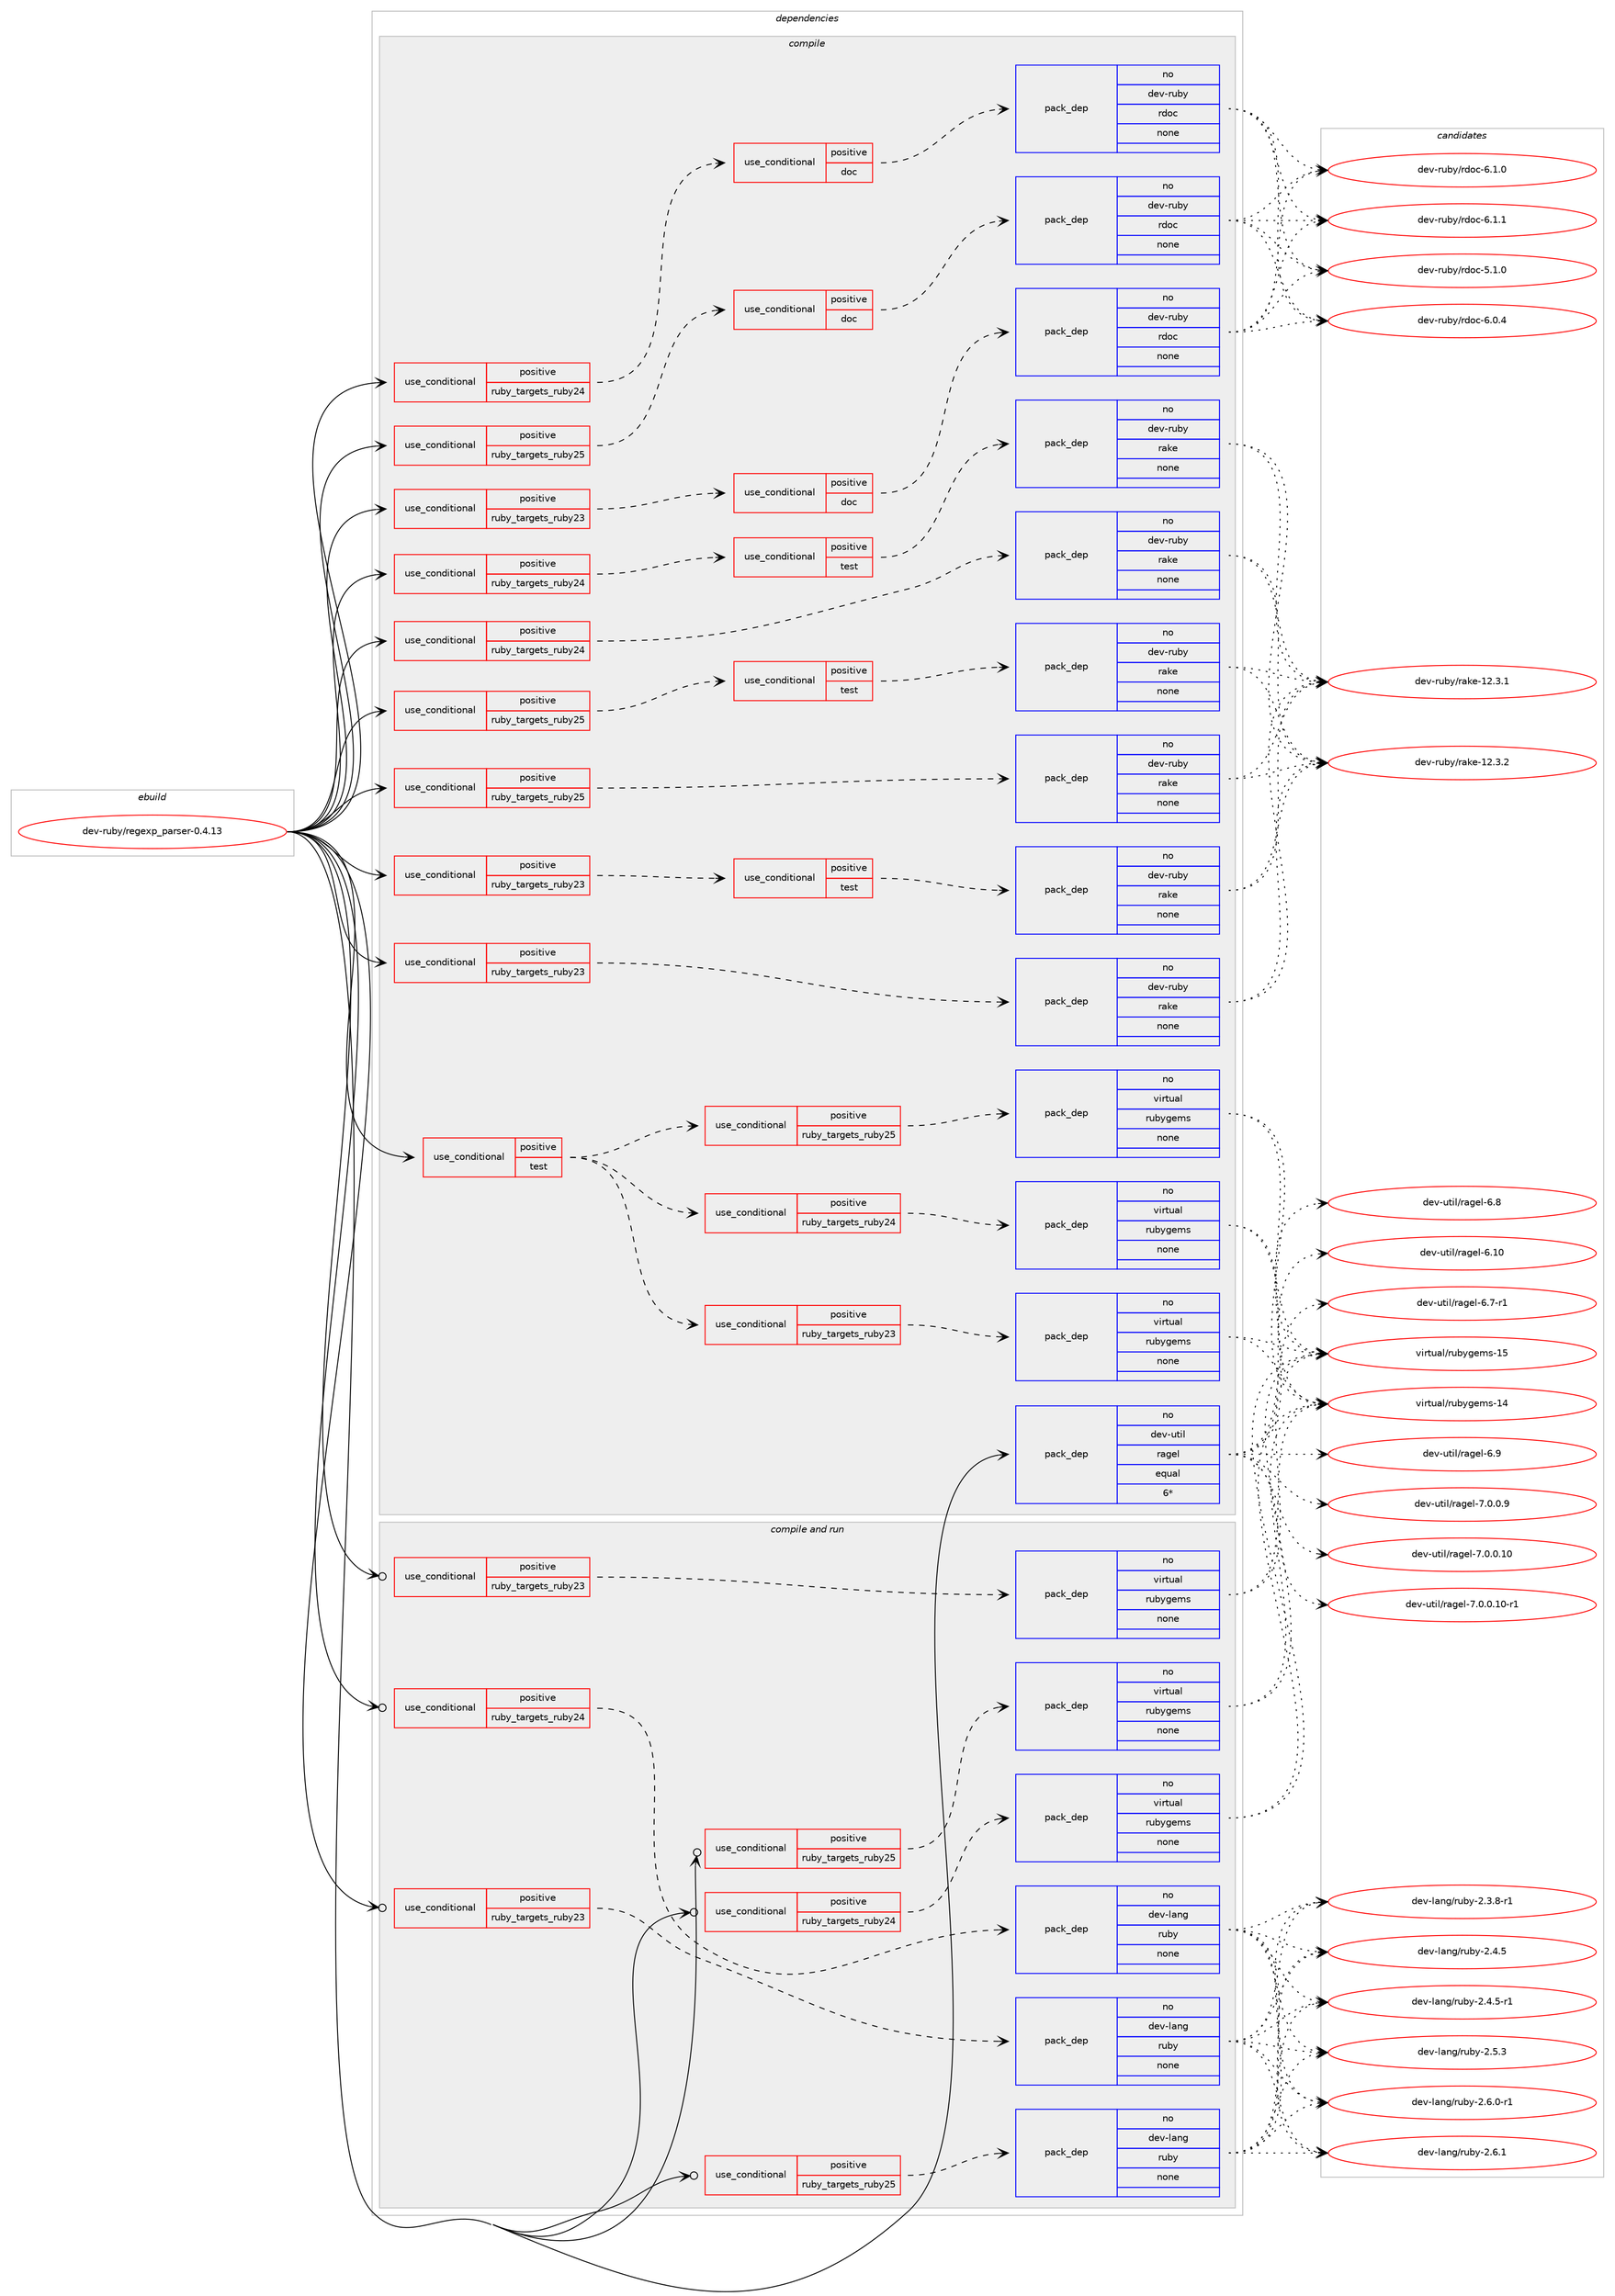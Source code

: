 digraph prolog {

# *************
# Graph options
# *************

newrank=true;
concentrate=true;
compound=true;
graph [rankdir=LR,fontname=Helvetica,fontsize=10,ranksep=1.5];#, ranksep=2.5, nodesep=0.2];
edge  [arrowhead=vee];
node  [fontname=Helvetica,fontsize=10];

# **********
# The ebuild
# **********

subgraph cluster_leftcol {
color=gray;
rank=same;
label=<<i>ebuild</i>>;
id [label="dev-ruby/regexp_parser-0.4.13", color=red, width=4, href="../dev-ruby/regexp_parser-0.4.13.svg"];
}

# ****************
# The dependencies
# ****************

subgraph cluster_midcol {
color=gray;
label=<<i>dependencies</i>>;
subgraph cluster_compile {
fillcolor="#eeeeee";
style=filled;
label=<<i>compile</i>>;
subgraph cond412459 {
dependency1517490 [label=<<TABLE BORDER="0" CELLBORDER="1" CELLSPACING="0" CELLPADDING="4"><TR><TD ROWSPAN="3" CELLPADDING="10">use_conditional</TD></TR><TR><TD>positive</TD></TR><TR><TD>ruby_targets_ruby23</TD></TR></TABLE>>, shape=none, color=red];
subgraph cond412460 {
dependency1517491 [label=<<TABLE BORDER="0" CELLBORDER="1" CELLSPACING="0" CELLPADDING="4"><TR><TD ROWSPAN="3" CELLPADDING="10">use_conditional</TD></TR><TR><TD>positive</TD></TR><TR><TD>doc</TD></TR></TABLE>>, shape=none, color=red];
subgraph pack1081525 {
dependency1517492 [label=<<TABLE BORDER="0" CELLBORDER="1" CELLSPACING="0" CELLPADDING="4" WIDTH="220"><TR><TD ROWSPAN="6" CELLPADDING="30">pack_dep</TD></TR><TR><TD WIDTH="110">no</TD></TR><TR><TD>dev-ruby</TD></TR><TR><TD>rdoc</TD></TR><TR><TD>none</TD></TR><TR><TD></TD></TR></TABLE>>, shape=none, color=blue];
}
dependency1517491:e -> dependency1517492:w [weight=20,style="dashed",arrowhead="vee"];
}
dependency1517490:e -> dependency1517491:w [weight=20,style="dashed",arrowhead="vee"];
}
id:e -> dependency1517490:w [weight=20,style="solid",arrowhead="vee"];
subgraph cond412461 {
dependency1517493 [label=<<TABLE BORDER="0" CELLBORDER="1" CELLSPACING="0" CELLPADDING="4"><TR><TD ROWSPAN="3" CELLPADDING="10">use_conditional</TD></TR><TR><TD>positive</TD></TR><TR><TD>ruby_targets_ruby23</TD></TR></TABLE>>, shape=none, color=red];
subgraph cond412462 {
dependency1517494 [label=<<TABLE BORDER="0" CELLBORDER="1" CELLSPACING="0" CELLPADDING="4"><TR><TD ROWSPAN="3" CELLPADDING="10">use_conditional</TD></TR><TR><TD>positive</TD></TR><TR><TD>test</TD></TR></TABLE>>, shape=none, color=red];
subgraph pack1081526 {
dependency1517495 [label=<<TABLE BORDER="0" CELLBORDER="1" CELLSPACING="0" CELLPADDING="4" WIDTH="220"><TR><TD ROWSPAN="6" CELLPADDING="30">pack_dep</TD></TR><TR><TD WIDTH="110">no</TD></TR><TR><TD>dev-ruby</TD></TR><TR><TD>rake</TD></TR><TR><TD>none</TD></TR><TR><TD></TD></TR></TABLE>>, shape=none, color=blue];
}
dependency1517494:e -> dependency1517495:w [weight=20,style="dashed",arrowhead="vee"];
}
dependency1517493:e -> dependency1517494:w [weight=20,style="dashed",arrowhead="vee"];
}
id:e -> dependency1517493:w [weight=20,style="solid",arrowhead="vee"];
subgraph cond412463 {
dependency1517496 [label=<<TABLE BORDER="0" CELLBORDER="1" CELLSPACING="0" CELLPADDING="4"><TR><TD ROWSPAN="3" CELLPADDING="10">use_conditional</TD></TR><TR><TD>positive</TD></TR><TR><TD>ruby_targets_ruby23</TD></TR></TABLE>>, shape=none, color=red];
subgraph pack1081527 {
dependency1517497 [label=<<TABLE BORDER="0" CELLBORDER="1" CELLSPACING="0" CELLPADDING="4" WIDTH="220"><TR><TD ROWSPAN="6" CELLPADDING="30">pack_dep</TD></TR><TR><TD WIDTH="110">no</TD></TR><TR><TD>dev-ruby</TD></TR><TR><TD>rake</TD></TR><TR><TD>none</TD></TR><TR><TD></TD></TR></TABLE>>, shape=none, color=blue];
}
dependency1517496:e -> dependency1517497:w [weight=20,style="dashed",arrowhead="vee"];
}
id:e -> dependency1517496:w [weight=20,style="solid",arrowhead="vee"];
subgraph cond412464 {
dependency1517498 [label=<<TABLE BORDER="0" CELLBORDER="1" CELLSPACING="0" CELLPADDING="4"><TR><TD ROWSPAN="3" CELLPADDING="10">use_conditional</TD></TR><TR><TD>positive</TD></TR><TR><TD>ruby_targets_ruby24</TD></TR></TABLE>>, shape=none, color=red];
subgraph cond412465 {
dependency1517499 [label=<<TABLE BORDER="0" CELLBORDER="1" CELLSPACING="0" CELLPADDING="4"><TR><TD ROWSPAN="3" CELLPADDING="10">use_conditional</TD></TR><TR><TD>positive</TD></TR><TR><TD>doc</TD></TR></TABLE>>, shape=none, color=red];
subgraph pack1081528 {
dependency1517500 [label=<<TABLE BORDER="0" CELLBORDER="1" CELLSPACING="0" CELLPADDING="4" WIDTH="220"><TR><TD ROWSPAN="6" CELLPADDING="30">pack_dep</TD></TR><TR><TD WIDTH="110">no</TD></TR><TR><TD>dev-ruby</TD></TR><TR><TD>rdoc</TD></TR><TR><TD>none</TD></TR><TR><TD></TD></TR></TABLE>>, shape=none, color=blue];
}
dependency1517499:e -> dependency1517500:w [weight=20,style="dashed",arrowhead="vee"];
}
dependency1517498:e -> dependency1517499:w [weight=20,style="dashed",arrowhead="vee"];
}
id:e -> dependency1517498:w [weight=20,style="solid",arrowhead="vee"];
subgraph cond412466 {
dependency1517501 [label=<<TABLE BORDER="0" CELLBORDER="1" CELLSPACING="0" CELLPADDING="4"><TR><TD ROWSPAN="3" CELLPADDING="10">use_conditional</TD></TR><TR><TD>positive</TD></TR><TR><TD>ruby_targets_ruby24</TD></TR></TABLE>>, shape=none, color=red];
subgraph cond412467 {
dependency1517502 [label=<<TABLE BORDER="0" CELLBORDER="1" CELLSPACING="0" CELLPADDING="4"><TR><TD ROWSPAN="3" CELLPADDING="10">use_conditional</TD></TR><TR><TD>positive</TD></TR><TR><TD>test</TD></TR></TABLE>>, shape=none, color=red];
subgraph pack1081529 {
dependency1517503 [label=<<TABLE BORDER="0" CELLBORDER="1" CELLSPACING="0" CELLPADDING="4" WIDTH="220"><TR><TD ROWSPAN="6" CELLPADDING="30">pack_dep</TD></TR><TR><TD WIDTH="110">no</TD></TR><TR><TD>dev-ruby</TD></TR><TR><TD>rake</TD></TR><TR><TD>none</TD></TR><TR><TD></TD></TR></TABLE>>, shape=none, color=blue];
}
dependency1517502:e -> dependency1517503:w [weight=20,style="dashed",arrowhead="vee"];
}
dependency1517501:e -> dependency1517502:w [weight=20,style="dashed",arrowhead="vee"];
}
id:e -> dependency1517501:w [weight=20,style="solid",arrowhead="vee"];
subgraph cond412468 {
dependency1517504 [label=<<TABLE BORDER="0" CELLBORDER="1" CELLSPACING="0" CELLPADDING="4"><TR><TD ROWSPAN="3" CELLPADDING="10">use_conditional</TD></TR><TR><TD>positive</TD></TR><TR><TD>ruby_targets_ruby24</TD></TR></TABLE>>, shape=none, color=red];
subgraph pack1081530 {
dependency1517505 [label=<<TABLE BORDER="0" CELLBORDER="1" CELLSPACING="0" CELLPADDING="4" WIDTH="220"><TR><TD ROWSPAN="6" CELLPADDING="30">pack_dep</TD></TR><TR><TD WIDTH="110">no</TD></TR><TR><TD>dev-ruby</TD></TR><TR><TD>rake</TD></TR><TR><TD>none</TD></TR><TR><TD></TD></TR></TABLE>>, shape=none, color=blue];
}
dependency1517504:e -> dependency1517505:w [weight=20,style="dashed",arrowhead="vee"];
}
id:e -> dependency1517504:w [weight=20,style="solid",arrowhead="vee"];
subgraph cond412469 {
dependency1517506 [label=<<TABLE BORDER="0" CELLBORDER="1" CELLSPACING="0" CELLPADDING="4"><TR><TD ROWSPAN="3" CELLPADDING="10">use_conditional</TD></TR><TR><TD>positive</TD></TR><TR><TD>ruby_targets_ruby25</TD></TR></TABLE>>, shape=none, color=red];
subgraph cond412470 {
dependency1517507 [label=<<TABLE BORDER="0" CELLBORDER="1" CELLSPACING="0" CELLPADDING="4"><TR><TD ROWSPAN="3" CELLPADDING="10">use_conditional</TD></TR><TR><TD>positive</TD></TR><TR><TD>doc</TD></TR></TABLE>>, shape=none, color=red];
subgraph pack1081531 {
dependency1517508 [label=<<TABLE BORDER="0" CELLBORDER="1" CELLSPACING="0" CELLPADDING="4" WIDTH="220"><TR><TD ROWSPAN="6" CELLPADDING="30">pack_dep</TD></TR><TR><TD WIDTH="110">no</TD></TR><TR><TD>dev-ruby</TD></TR><TR><TD>rdoc</TD></TR><TR><TD>none</TD></TR><TR><TD></TD></TR></TABLE>>, shape=none, color=blue];
}
dependency1517507:e -> dependency1517508:w [weight=20,style="dashed",arrowhead="vee"];
}
dependency1517506:e -> dependency1517507:w [weight=20,style="dashed",arrowhead="vee"];
}
id:e -> dependency1517506:w [weight=20,style="solid",arrowhead="vee"];
subgraph cond412471 {
dependency1517509 [label=<<TABLE BORDER="0" CELLBORDER="1" CELLSPACING="0" CELLPADDING="4"><TR><TD ROWSPAN="3" CELLPADDING="10">use_conditional</TD></TR><TR><TD>positive</TD></TR><TR><TD>ruby_targets_ruby25</TD></TR></TABLE>>, shape=none, color=red];
subgraph cond412472 {
dependency1517510 [label=<<TABLE BORDER="0" CELLBORDER="1" CELLSPACING="0" CELLPADDING="4"><TR><TD ROWSPAN="3" CELLPADDING="10">use_conditional</TD></TR><TR><TD>positive</TD></TR><TR><TD>test</TD></TR></TABLE>>, shape=none, color=red];
subgraph pack1081532 {
dependency1517511 [label=<<TABLE BORDER="0" CELLBORDER="1" CELLSPACING="0" CELLPADDING="4" WIDTH="220"><TR><TD ROWSPAN="6" CELLPADDING="30">pack_dep</TD></TR><TR><TD WIDTH="110">no</TD></TR><TR><TD>dev-ruby</TD></TR><TR><TD>rake</TD></TR><TR><TD>none</TD></TR><TR><TD></TD></TR></TABLE>>, shape=none, color=blue];
}
dependency1517510:e -> dependency1517511:w [weight=20,style="dashed",arrowhead="vee"];
}
dependency1517509:e -> dependency1517510:w [weight=20,style="dashed",arrowhead="vee"];
}
id:e -> dependency1517509:w [weight=20,style="solid",arrowhead="vee"];
subgraph cond412473 {
dependency1517512 [label=<<TABLE BORDER="0" CELLBORDER="1" CELLSPACING="0" CELLPADDING="4"><TR><TD ROWSPAN="3" CELLPADDING="10">use_conditional</TD></TR><TR><TD>positive</TD></TR><TR><TD>ruby_targets_ruby25</TD></TR></TABLE>>, shape=none, color=red];
subgraph pack1081533 {
dependency1517513 [label=<<TABLE BORDER="0" CELLBORDER="1" CELLSPACING="0" CELLPADDING="4" WIDTH="220"><TR><TD ROWSPAN="6" CELLPADDING="30">pack_dep</TD></TR><TR><TD WIDTH="110">no</TD></TR><TR><TD>dev-ruby</TD></TR><TR><TD>rake</TD></TR><TR><TD>none</TD></TR><TR><TD></TD></TR></TABLE>>, shape=none, color=blue];
}
dependency1517512:e -> dependency1517513:w [weight=20,style="dashed",arrowhead="vee"];
}
id:e -> dependency1517512:w [weight=20,style="solid",arrowhead="vee"];
subgraph cond412474 {
dependency1517514 [label=<<TABLE BORDER="0" CELLBORDER="1" CELLSPACING="0" CELLPADDING="4"><TR><TD ROWSPAN="3" CELLPADDING="10">use_conditional</TD></TR><TR><TD>positive</TD></TR><TR><TD>test</TD></TR></TABLE>>, shape=none, color=red];
subgraph cond412475 {
dependency1517515 [label=<<TABLE BORDER="0" CELLBORDER="1" CELLSPACING="0" CELLPADDING="4"><TR><TD ROWSPAN="3" CELLPADDING="10">use_conditional</TD></TR><TR><TD>positive</TD></TR><TR><TD>ruby_targets_ruby23</TD></TR></TABLE>>, shape=none, color=red];
subgraph pack1081534 {
dependency1517516 [label=<<TABLE BORDER="0" CELLBORDER="1" CELLSPACING="0" CELLPADDING="4" WIDTH="220"><TR><TD ROWSPAN="6" CELLPADDING="30">pack_dep</TD></TR><TR><TD WIDTH="110">no</TD></TR><TR><TD>virtual</TD></TR><TR><TD>rubygems</TD></TR><TR><TD>none</TD></TR><TR><TD></TD></TR></TABLE>>, shape=none, color=blue];
}
dependency1517515:e -> dependency1517516:w [weight=20,style="dashed",arrowhead="vee"];
}
dependency1517514:e -> dependency1517515:w [weight=20,style="dashed",arrowhead="vee"];
subgraph cond412476 {
dependency1517517 [label=<<TABLE BORDER="0" CELLBORDER="1" CELLSPACING="0" CELLPADDING="4"><TR><TD ROWSPAN="3" CELLPADDING="10">use_conditional</TD></TR><TR><TD>positive</TD></TR><TR><TD>ruby_targets_ruby24</TD></TR></TABLE>>, shape=none, color=red];
subgraph pack1081535 {
dependency1517518 [label=<<TABLE BORDER="0" CELLBORDER="1" CELLSPACING="0" CELLPADDING="4" WIDTH="220"><TR><TD ROWSPAN="6" CELLPADDING="30">pack_dep</TD></TR><TR><TD WIDTH="110">no</TD></TR><TR><TD>virtual</TD></TR><TR><TD>rubygems</TD></TR><TR><TD>none</TD></TR><TR><TD></TD></TR></TABLE>>, shape=none, color=blue];
}
dependency1517517:e -> dependency1517518:w [weight=20,style="dashed",arrowhead="vee"];
}
dependency1517514:e -> dependency1517517:w [weight=20,style="dashed",arrowhead="vee"];
subgraph cond412477 {
dependency1517519 [label=<<TABLE BORDER="0" CELLBORDER="1" CELLSPACING="0" CELLPADDING="4"><TR><TD ROWSPAN="3" CELLPADDING="10">use_conditional</TD></TR><TR><TD>positive</TD></TR><TR><TD>ruby_targets_ruby25</TD></TR></TABLE>>, shape=none, color=red];
subgraph pack1081536 {
dependency1517520 [label=<<TABLE BORDER="0" CELLBORDER="1" CELLSPACING="0" CELLPADDING="4" WIDTH="220"><TR><TD ROWSPAN="6" CELLPADDING="30">pack_dep</TD></TR><TR><TD WIDTH="110">no</TD></TR><TR><TD>virtual</TD></TR><TR><TD>rubygems</TD></TR><TR><TD>none</TD></TR><TR><TD></TD></TR></TABLE>>, shape=none, color=blue];
}
dependency1517519:e -> dependency1517520:w [weight=20,style="dashed",arrowhead="vee"];
}
dependency1517514:e -> dependency1517519:w [weight=20,style="dashed",arrowhead="vee"];
}
id:e -> dependency1517514:w [weight=20,style="solid",arrowhead="vee"];
subgraph pack1081537 {
dependency1517521 [label=<<TABLE BORDER="0" CELLBORDER="1" CELLSPACING="0" CELLPADDING="4" WIDTH="220"><TR><TD ROWSPAN="6" CELLPADDING="30">pack_dep</TD></TR><TR><TD WIDTH="110">no</TD></TR><TR><TD>dev-util</TD></TR><TR><TD>ragel</TD></TR><TR><TD>equal</TD></TR><TR><TD>6*</TD></TR></TABLE>>, shape=none, color=blue];
}
id:e -> dependency1517521:w [weight=20,style="solid",arrowhead="vee"];
}
subgraph cluster_compileandrun {
fillcolor="#eeeeee";
style=filled;
label=<<i>compile and run</i>>;
subgraph cond412478 {
dependency1517522 [label=<<TABLE BORDER="0" CELLBORDER="1" CELLSPACING="0" CELLPADDING="4"><TR><TD ROWSPAN="3" CELLPADDING="10">use_conditional</TD></TR><TR><TD>positive</TD></TR><TR><TD>ruby_targets_ruby23</TD></TR></TABLE>>, shape=none, color=red];
subgraph pack1081538 {
dependency1517523 [label=<<TABLE BORDER="0" CELLBORDER="1" CELLSPACING="0" CELLPADDING="4" WIDTH="220"><TR><TD ROWSPAN="6" CELLPADDING="30">pack_dep</TD></TR><TR><TD WIDTH="110">no</TD></TR><TR><TD>dev-lang</TD></TR><TR><TD>ruby</TD></TR><TR><TD>none</TD></TR><TR><TD></TD></TR></TABLE>>, shape=none, color=blue];
}
dependency1517522:e -> dependency1517523:w [weight=20,style="dashed",arrowhead="vee"];
}
id:e -> dependency1517522:w [weight=20,style="solid",arrowhead="odotvee"];
subgraph cond412479 {
dependency1517524 [label=<<TABLE BORDER="0" CELLBORDER="1" CELLSPACING="0" CELLPADDING="4"><TR><TD ROWSPAN="3" CELLPADDING="10">use_conditional</TD></TR><TR><TD>positive</TD></TR><TR><TD>ruby_targets_ruby23</TD></TR></TABLE>>, shape=none, color=red];
subgraph pack1081539 {
dependency1517525 [label=<<TABLE BORDER="0" CELLBORDER="1" CELLSPACING="0" CELLPADDING="4" WIDTH="220"><TR><TD ROWSPAN="6" CELLPADDING="30">pack_dep</TD></TR><TR><TD WIDTH="110">no</TD></TR><TR><TD>virtual</TD></TR><TR><TD>rubygems</TD></TR><TR><TD>none</TD></TR><TR><TD></TD></TR></TABLE>>, shape=none, color=blue];
}
dependency1517524:e -> dependency1517525:w [weight=20,style="dashed",arrowhead="vee"];
}
id:e -> dependency1517524:w [weight=20,style="solid",arrowhead="odotvee"];
subgraph cond412480 {
dependency1517526 [label=<<TABLE BORDER="0" CELLBORDER="1" CELLSPACING="0" CELLPADDING="4"><TR><TD ROWSPAN="3" CELLPADDING="10">use_conditional</TD></TR><TR><TD>positive</TD></TR><TR><TD>ruby_targets_ruby24</TD></TR></TABLE>>, shape=none, color=red];
subgraph pack1081540 {
dependency1517527 [label=<<TABLE BORDER="0" CELLBORDER="1" CELLSPACING="0" CELLPADDING="4" WIDTH="220"><TR><TD ROWSPAN="6" CELLPADDING="30">pack_dep</TD></TR><TR><TD WIDTH="110">no</TD></TR><TR><TD>dev-lang</TD></TR><TR><TD>ruby</TD></TR><TR><TD>none</TD></TR><TR><TD></TD></TR></TABLE>>, shape=none, color=blue];
}
dependency1517526:e -> dependency1517527:w [weight=20,style="dashed",arrowhead="vee"];
}
id:e -> dependency1517526:w [weight=20,style="solid",arrowhead="odotvee"];
subgraph cond412481 {
dependency1517528 [label=<<TABLE BORDER="0" CELLBORDER="1" CELLSPACING="0" CELLPADDING="4"><TR><TD ROWSPAN="3" CELLPADDING="10">use_conditional</TD></TR><TR><TD>positive</TD></TR><TR><TD>ruby_targets_ruby24</TD></TR></TABLE>>, shape=none, color=red];
subgraph pack1081541 {
dependency1517529 [label=<<TABLE BORDER="0" CELLBORDER="1" CELLSPACING="0" CELLPADDING="4" WIDTH="220"><TR><TD ROWSPAN="6" CELLPADDING="30">pack_dep</TD></TR><TR><TD WIDTH="110">no</TD></TR><TR><TD>virtual</TD></TR><TR><TD>rubygems</TD></TR><TR><TD>none</TD></TR><TR><TD></TD></TR></TABLE>>, shape=none, color=blue];
}
dependency1517528:e -> dependency1517529:w [weight=20,style="dashed",arrowhead="vee"];
}
id:e -> dependency1517528:w [weight=20,style="solid",arrowhead="odotvee"];
subgraph cond412482 {
dependency1517530 [label=<<TABLE BORDER="0" CELLBORDER="1" CELLSPACING="0" CELLPADDING="4"><TR><TD ROWSPAN="3" CELLPADDING="10">use_conditional</TD></TR><TR><TD>positive</TD></TR><TR><TD>ruby_targets_ruby25</TD></TR></TABLE>>, shape=none, color=red];
subgraph pack1081542 {
dependency1517531 [label=<<TABLE BORDER="0" CELLBORDER="1" CELLSPACING="0" CELLPADDING="4" WIDTH="220"><TR><TD ROWSPAN="6" CELLPADDING="30">pack_dep</TD></TR><TR><TD WIDTH="110">no</TD></TR><TR><TD>dev-lang</TD></TR><TR><TD>ruby</TD></TR><TR><TD>none</TD></TR><TR><TD></TD></TR></TABLE>>, shape=none, color=blue];
}
dependency1517530:e -> dependency1517531:w [weight=20,style="dashed",arrowhead="vee"];
}
id:e -> dependency1517530:w [weight=20,style="solid",arrowhead="odotvee"];
subgraph cond412483 {
dependency1517532 [label=<<TABLE BORDER="0" CELLBORDER="1" CELLSPACING="0" CELLPADDING="4"><TR><TD ROWSPAN="3" CELLPADDING="10">use_conditional</TD></TR><TR><TD>positive</TD></TR><TR><TD>ruby_targets_ruby25</TD></TR></TABLE>>, shape=none, color=red];
subgraph pack1081543 {
dependency1517533 [label=<<TABLE BORDER="0" CELLBORDER="1" CELLSPACING="0" CELLPADDING="4" WIDTH="220"><TR><TD ROWSPAN="6" CELLPADDING="30">pack_dep</TD></TR><TR><TD WIDTH="110">no</TD></TR><TR><TD>virtual</TD></TR><TR><TD>rubygems</TD></TR><TR><TD>none</TD></TR><TR><TD></TD></TR></TABLE>>, shape=none, color=blue];
}
dependency1517532:e -> dependency1517533:w [weight=20,style="dashed",arrowhead="vee"];
}
id:e -> dependency1517532:w [weight=20,style="solid",arrowhead="odotvee"];
}
subgraph cluster_run {
fillcolor="#eeeeee";
style=filled;
label=<<i>run</i>>;
}
}

# **************
# The candidates
# **************

subgraph cluster_choices {
rank=same;
color=gray;
label=<<i>candidates</i>>;

subgraph choice1081525 {
color=black;
nodesep=1;
choice10010111845114117981214711410011199455346494648 [label="dev-ruby/rdoc-5.1.0", color=red, width=4,href="../dev-ruby/rdoc-5.1.0.svg"];
choice10010111845114117981214711410011199455446484652 [label="dev-ruby/rdoc-6.0.4", color=red, width=4,href="../dev-ruby/rdoc-6.0.4.svg"];
choice10010111845114117981214711410011199455446494648 [label="dev-ruby/rdoc-6.1.0", color=red, width=4,href="../dev-ruby/rdoc-6.1.0.svg"];
choice10010111845114117981214711410011199455446494649 [label="dev-ruby/rdoc-6.1.1", color=red, width=4,href="../dev-ruby/rdoc-6.1.1.svg"];
dependency1517492:e -> choice10010111845114117981214711410011199455346494648:w [style=dotted,weight="100"];
dependency1517492:e -> choice10010111845114117981214711410011199455446484652:w [style=dotted,weight="100"];
dependency1517492:e -> choice10010111845114117981214711410011199455446494648:w [style=dotted,weight="100"];
dependency1517492:e -> choice10010111845114117981214711410011199455446494649:w [style=dotted,weight="100"];
}
subgraph choice1081526 {
color=black;
nodesep=1;
choice1001011184511411798121471149710710145495046514649 [label="dev-ruby/rake-12.3.1", color=red, width=4,href="../dev-ruby/rake-12.3.1.svg"];
choice1001011184511411798121471149710710145495046514650 [label="dev-ruby/rake-12.3.2", color=red, width=4,href="../dev-ruby/rake-12.3.2.svg"];
dependency1517495:e -> choice1001011184511411798121471149710710145495046514649:w [style=dotted,weight="100"];
dependency1517495:e -> choice1001011184511411798121471149710710145495046514650:w [style=dotted,weight="100"];
}
subgraph choice1081527 {
color=black;
nodesep=1;
choice1001011184511411798121471149710710145495046514649 [label="dev-ruby/rake-12.3.1", color=red, width=4,href="../dev-ruby/rake-12.3.1.svg"];
choice1001011184511411798121471149710710145495046514650 [label="dev-ruby/rake-12.3.2", color=red, width=4,href="../dev-ruby/rake-12.3.2.svg"];
dependency1517497:e -> choice1001011184511411798121471149710710145495046514649:w [style=dotted,weight="100"];
dependency1517497:e -> choice1001011184511411798121471149710710145495046514650:w [style=dotted,weight="100"];
}
subgraph choice1081528 {
color=black;
nodesep=1;
choice10010111845114117981214711410011199455346494648 [label="dev-ruby/rdoc-5.1.0", color=red, width=4,href="../dev-ruby/rdoc-5.1.0.svg"];
choice10010111845114117981214711410011199455446484652 [label="dev-ruby/rdoc-6.0.4", color=red, width=4,href="../dev-ruby/rdoc-6.0.4.svg"];
choice10010111845114117981214711410011199455446494648 [label="dev-ruby/rdoc-6.1.0", color=red, width=4,href="../dev-ruby/rdoc-6.1.0.svg"];
choice10010111845114117981214711410011199455446494649 [label="dev-ruby/rdoc-6.1.1", color=red, width=4,href="../dev-ruby/rdoc-6.1.1.svg"];
dependency1517500:e -> choice10010111845114117981214711410011199455346494648:w [style=dotted,weight="100"];
dependency1517500:e -> choice10010111845114117981214711410011199455446484652:w [style=dotted,weight="100"];
dependency1517500:e -> choice10010111845114117981214711410011199455446494648:w [style=dotted,weight="100"];
dependency1517500:e -> choice10010111845114117981214711410011199455446494649:w [style=dotted,weight="100"];
}
subgraph choice1081529 {
color=black;
nodesep=1;
choice1001011184511411798121471149710710145495046514649 [label="dev-ruby/rake-12.3.1", color=red, width=4,href="../dev-ruby/rake-12.3.1.svg"];
choice1001011184511411798121471149710710145495046514650 [label="dev-ruby/rake-12.3.2", color=red, width=4,href="../dev-ruby/rake-12.3.2.svg"];
dependency1517503:e -> choice1001011184511411798121471149710710145495046514649:w [style=dotted,weight="100"];
dependency1517503:e -> choice1001011184511411798121471149710710145495046514650:w [style=dotted,weight="100"];
}
subgraph choice1081530 {
color=black;
nodesep=1;
choice1001011184511411798121471149710710145495046514649 [label="dev-ruby/rake-12.3.1", color=red, width=4,href="../dev-ruby/rake-12.3.1.svg"];
choice1001011184511411798121471149710710145495046514650 [label="dev-ruby/rake-12.3.2", color=red, width=4,href="../dev-ruby/rake-12.3.2.svg"];
dependency1517505:e -> choice1001011184511411798121471149710710145495046514649:w [style=dotted,weight="100"];
dependency1517505:e -> choice1001011184511411798121471149710710145495046514650:w [style=dotted,weight="100"];
}
subgraph choice1081531 {
color=black;
nodesep=1;
choice10010111845114117981214711410011199455346494648 [label="dev-ruby/rdoc-5.1.0", color=red, width=4,href="../dev-ruby/rdoc-5.1.0.svg"];
choice10010111845114117981214711410011199455446484652 [label="dev-ruby/rdoc-6.0.4", color=red, width=4,href="../dev-ruby/rdoc-6.0.4.svg"];
choice10010111845114117981214711410011199455446494648 [label="dev-ruby/rdoc-6.1.0", color=red, width=4,href="../dev-ruby/rdoc-6.1.0.svg"];
choice10010111845114117981214711410011199455446494649 [label="dev-ruby/rdoc-6.1.1", color=red, width=4,href="../dev-ruby/rdoc-6.1.1.svg"];
dependency1517508:e -> choice10010111845114117981214711410011199455346494648:w [style=dotted,weight="100"];
dependency1517508:e -> choice10010111845114117981214711410011199455446484652:w [style=dotted,weight="100"];
dependency1517508:e -> choice10010111845114117981214711410011199455446494648:w [style=dotted,weight="100"];
dependency1517508:e -> choice10010111845114117981214711410011199455446494649:w [style=dotted,weight="100"];
}
subgraph choice1081532 {
color=black;
nodesep=1;
choice1001011184511411798121471149710710145495046514649 [label="dev-ruby/rake-12.3.1", color=red, width=4,href="../dev-ruby/rake-12.3.1.svg"];
choice1001011184511411798121471149710710145495046514650 [label="dev-ruby/rake-12.3.2", color=red, width=4,href="../dev-ruby/rake-12.3.2.svg"];
dependency1517511:e -> choice1001011184511411798121471149710710145495046514649:w [style=dotted,weight="100"];
dependency1517511:e -> choice1001011184511411798121471149710710145495046514650:w [style=dotted,weight="100"];
}
subgraph choice1081533 {
color=black;
nodesep=1;
choice1001011184511411798121471149710710145495046514649 [label="dev-ruby/rake-12.3.1", color=red, width=4,href="../dev-ruby/rake-12.3.1.svg"];
choice1001011184511411798121471149710710145495046514650 [label="dev-ruby/rake-12.3.2", color=red, width=4,href="../dev-ruby/rake-12.3.2.svg"];
dependency1517513:e -> choice1001011184511411798121471149710710145495046514649:w [style=dotted,weight="100"];
dependency1517513:e -> choice1001011184511411798121471149710710145495046514650:w [style=dotted,weight="100"];
}
subgraph choice1081534 {
color=black;
nodesep=1;
choice118105114116117971084711411798121103101109115454952 [label="virtual/rubygems-14", color=red, width=4,href="../virtual/rubygems-14.svg"];
choice118105114116117971084711411798121103101109115454953 [label="virtual/rubygems-15", color=red, width=4,href="../virtual/rubygems-15.svg"];
dependency1517516:e -> choice118105114116117971084711411798121103101109115454952:w [style=dotted,weight="100"];
dependency1517516:e -> choice118105114116117971084711411798121103101109115454953:w [style=dotted,weight="100"];
}
subgraph choice1081535 {
color=black;
nodesep=1;
choice118105114116117971084711411798121103101109115454952 [label="virtual/rubygems-14", color=red, width=4,href="../virtual/rubygems-14.svg"];
choice118105114116117971084711411798121103101109115454953 [label="virtual/rubygems-15", color=red, width=4,href="../virtual/rubygems-15.svg"];
dependency1517518:e -> choice118105114116117971084711411798121103101109115454952:w [style=dotted,weight="100"];
dependency1517518:e -> choice118105114116117971084711411798121103101109115454953:w [style=dotted,weight="100"];
}
subgraph choice1081536 {
color=black;
nodesep=1;
choice118105114116117971084711411798121103101109115454952 [label="virtual/rubygems-14", color=red, width=4,href="../virtual/rubygems-14.svg"];
choice118105114116117971084711411798121103101109115454953 [label="virtual/rubygems-15", color=red, width=4,href="../virtual/rubygems-15.svg"];
dependency1517520:e -> choice118105114116117971084711411798121103101109115454952:w [style=dotted,weight="100"];
dependency1517520:e -> choice118105114116117971084711411798121103101109115454953:w [style=dotted,weight="100"];
}
subgraph choice1081537 {
color=black;
nodesep=1;
choice1001011184511711610510847114971031011084554464948 [label="dev-util/ragel-6.10", color=red, width=4,href="../dev-util/ragel-6.10.svg"];
choice100101118451171161051084711497103101108455446554511449 [label="dev-util/ragel-6.7-r1", color=red, width=4,href="../dev-util/ragel-6.7-r1.svg"];
choice10010111845117116105108471149710310110845544656 [label="dev-util/ragel-6.8", color=red, width=4,href="../dev-util/ragel-6.8.svg"];
choice10010111845117116105108471149710310110845544657 [label="dev-util/ragel-6.9", color=red, width=4,href="../dev-util/ragel-6.9.svg"];
choice100101118451171161051084711497103101108455546484648464948 [label="dev-util/ragel-7.0.0.10", color=red, width=4,href="../dev-util/ragel-7.0.0.10.svg"];
choice1001011184511711610510847114971031011084555464846484649484511449 [label="dev-util/ragel-7.0.0.10-r1", color=red, width=4,href="../dev-util/ragel-7.0.0.10-r1.svg"];
choice1001011184511711610510847114971031011084555464846484657 [label="dev-util/ragel-7.0.0.9", color=red, width=4,href="../dev-util/ragel-7.0.0.9.svg"];
dependency1517521:e -> choice1001011184511711610510847114971031011084554464948:w [style=dotted,weight="100"];
dependency1517521:e -> choice100101118451171161051084711497103101108455446554511449:w [style=dotted,weight="100"];
dependency1517521:e -> choice10010111845117116105108471149710310110845544656:w [style=dotted,weight="100"];
dependency1517521:e -> choice10010111845117116105108471149710310110845544657:w [style=dotted,weight="100"];
dependency1517521:e -> choice100101118451171161051084711497103101108455546484648464948:w [style=dotted,weight="100"];
dependency1517521:e -> choice1001011184511711610510847114971031011084555464846484649484511449:w [style=dotted,weight="100"];
dependency1517521:e -> choice1001011184511711610510847114971031011084555464846484657:w [style=dotted,weight="100"];
}
subgraph choice1081538 {
color=black;
nodesep=1;
choice100101118451089711010347114117981214550465146564511449 [label="dev-lang/ruby-2.3.8-r1", color=red, width=4,href="../dev-lang/ruby-2.3.8-r1.svg"];
choice10010111845108971101034711411798121455046524653 [label="dev-lang/ruby-2.4.5", color=red, width=4,href="../dev-lang/ruby-2.4.5.svg"];
choice100101118451089711010347114117981214550465246534511449 [label="dev-lang/ruby-2.4.5-r1", color=red, width=4,href="../dev-lang/ruby-2.4.5-r1.svg"];
choice10010111845108971101034711411798121455046534651 [label="dev-lang/ruby-2.5.3", color=red, width=4,href="../dev-lang/ruby-2.5.3.svg"];
choice100101118451089711010347114117981214550465446484511449 [label="dev-lang/ruby-2.6.0-r1", color=red, width=4,href="../dev-lang/ruby-2.6.0-r1.svg"];
choice10010111845108971101034711411798121455046544649 [label="dev-lang/ruby-2.6.1", color=red, width=4,href="../dev-lang/ruby-2.6.1.svg"];
dependency1517523:e -> choice100101118451089711010347114117981214550465146564511449:w [style=dotted,weight="100"];
dependency1517523:e -> choice10010111845108971101034711411798121455046524653:w [style=dotted,weight="100"];
dependency1517523:e -> choice100101118451089711010347114117981214550465246534511449:w [style=dotted,weight="100"];
dependency1517523:e -> choice10010111845108971101034711411798121455046534651:w [style=dotted,weight="100"];
dependency1517523:e -> choice100101118451089711010347114117981214550465446484511449:w [style=dotted,weight="100"];
dependency1517523:e -> choice10010111845108971101034711411798121455046544649:w [style=dotted,weight="100"];
}
subgraph choice1081539 {
color=black;
nodesep=1;
choice118105114116117971084711411798121103101109115454952 [label="virtual/rubygems-14", color=red, width=4,href="../virtual/rubygems-14.svg"];
choice118105114116117971084711411798121103101109115454953 [label="virtual/rubygems-15", color=red, width=4,href="../virtual/rubygems-15.svg"];
dependency1517525:e -> choice118105114116117971084711411798121103101109115454952:w [style=dotted,weight="100"];
dependency1517525:e -> choice118105114116117971084711411798121103101109115454953:w [style=dotted,weight="100"];
}
subgraph choice1081540 {
color=black;
nodesep=1;
choice100101118451089711010347114117981214550465146564511449 [label="dev-lang/ruby-2.3.8-r1", color=red, width=4,href="../dev-lang/ruby-2.3.8-r1.svg"];
choice10010111845108971101034711411798121455046524653 [label="dev-lang/ruby-2.4.5", color=red, width=4,href="../dev-lang/ruby-2.4.5.svg"];
choice100101118451089711010347114117981214550465246534511449 [label="dev-lang/ruby-2.4.5-r1", color=red, width=4,href="../dev-lang/ruby-2.4.5-r1.svg"];
choice10010111845108971101034711411798121455046534651 [label="dev-lang/ruby-2.5.3", color=red, width=4,href="../dev-lang/ruby-2.5.3.svg"];
choice100101118451089711010347114117981214550465446484511449 [label="dev-lang/ruby-2.6.0-r1", color=red, width=4,href="../dev-lang/ruby-2.6.0-r1.svg"];
choice10010111845108971101034711411798121455046544649 [label="dev-lang/ruby-2.6.1", color=red, width=4,href="../dev-lang/ruby-2.6.1.svg"];
dependency1517527:e -> choice100101118451089711010347114117981214550465146564511449:w [style=dotted,weight="100"];
dependency1517527:e -> choice10010111845108971101034711411798121455046524653:w [style=dotted,weight="100"];
dependency1517527:e -> choice100101118451089711010347114117981214550465246534511449:w [style=dotted,weight="100"];
dependency1517527:e -> choice10010111845108971101034711411798121455046534651:w [style=dotted,weight="100"];
dependency1517527:e -> choice100101118451089711010347114117981214550465446484511449:w [style=dotted,weight="100"];
dependency1517527:e -> choice10010111845108971101034711411798121455046544649:w [style=dotted,weight="100"];
}
subgraph choice1081541 {
color=black;
nodesep=1;
choice118105114116117971084711411798121103101109115454952 [label="virtual/rubygems-14", color=red, width=4,href="../virtual/rubygems-14.svg"];
choice118105114116117971084711411798121103101109115454953 [label="virtual/rubygems-15", color=red, width=4,href="../virtual/rubygems-15.svg"];
dependency1517529:e -> choice118105114116117971084711411798121103101109115454952:w [style=dotted,weight="100"];
dependency1517529:e -> choice118105114116117971084711411798121103101109115454953:w [style=dotted,weight="100"];
}
subgraph choice1081542 {
color=black;
nodesep=1;
choice100101118451089711010347114117981214550465146564511449 [label="dev-lang/ruby-2.3.8-r1", color=red, width=4,href="../dev-lang/ruby-2.3.8-r1.svg"];
choice10010111845108971101034711411798121455046524653 [label="dev-lang/ruby-2.4.5", color=red, width=4,href="../dev-lang/ruby-2.4.5.svg"];
choice100101118451089711010347114117981214550465246534511449 [label="dev-lang/ruby-2.4.5-r1", color=red, width=4,href="../dev-lang/ruby-2.4.5-r1.svg"];
choice10010111845108971101034711411798121455046534651 [label="dev-lang/ruby-2.5.3", color=red, width=4,href="../dev-lang/ruby-2.5.3.svg"];
choice100101118451089711010347114117981214550465446484511449 [label="dev-lang/ruby-2.6.0-r1", color=red, width=4,href="../dev-lang/ruby-2.6.0-r1.svg"];
choice10010111845108971101034711411798121455046544649 [label="dev-lang/ruby-2.6.1", color=red, width=4,href="../dev-lang/ruby-2.6.1.svg"];
dependency1517531:e -> choice100101118451089711010347114117981214550465146564511449:w [style=dotted,weight="100"];
dependency1517531:e -> choice10010111845108971101034711411798121455046524653:w [style=dotted,weight="100"];
dependency1517531:e -> choice100101118451089711010347114117981214550465246534511449:w [style=dotted,weight="100"];
dependency1517531:e -> choice10010111845108971101034711411798121455046534651:w [style=dotted,weight="100"];
dependency1517531:e -> choice100101118451089711010347114117981214550465446484511449:w [style=dotted,weight="100"];
dependency1517531:e -> choice10010111845108971101034711411798121455046544649:w [style=dotted,weight="100"];
}
subgraph choice1081543 {
color=black;
nodesep=1;
choice118105114116117971084711411798121103101109115454952 [label="virtual/rubygems-14", color=red, width=4,href="../virtual/rubygems-14.svg"];
choice118105114116117971084711411798121103101109115454953 [label="virtual/rubygems-15", color=red, width=4,href="../virtual/rubygems-15.svg"];
dependency1517533:e -> choice118105114116117971084711411798121103101109115454952:w [style=dotted,weight="100"];
dependency1517533:e -> choice118105114116117971084711411798121103101109115454953:w [style=dotted,weight="100"];
}
}

}
